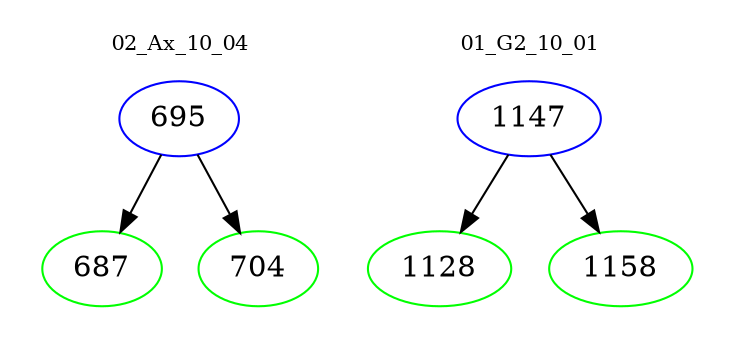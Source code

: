 digraph{
subgraph cluster_0 {
color = white
label = "02_Ax_10_04";
fontsize=10;
T0_695 [label="695", color="blue"]
T0_695 -> T0_687 [color="black"]
T0_687 [label="687", color="green"]
T0_695 -> T0_704 [color="black"]
T0_704 [label="704", color="green"]
}
subgraph cluster_1 {
color = white
label = "01_G2_10_01";
fontsize=10;
T1_1147 [label="1147", color="blue"]
T1_1147 -> T1_1128 [color="black"]
T1_1128 [label="1128", color="green"]
T1_1147 -> T1_1158 [color="black"]
T1_1158 [label="1158", color="green"]
}
}
